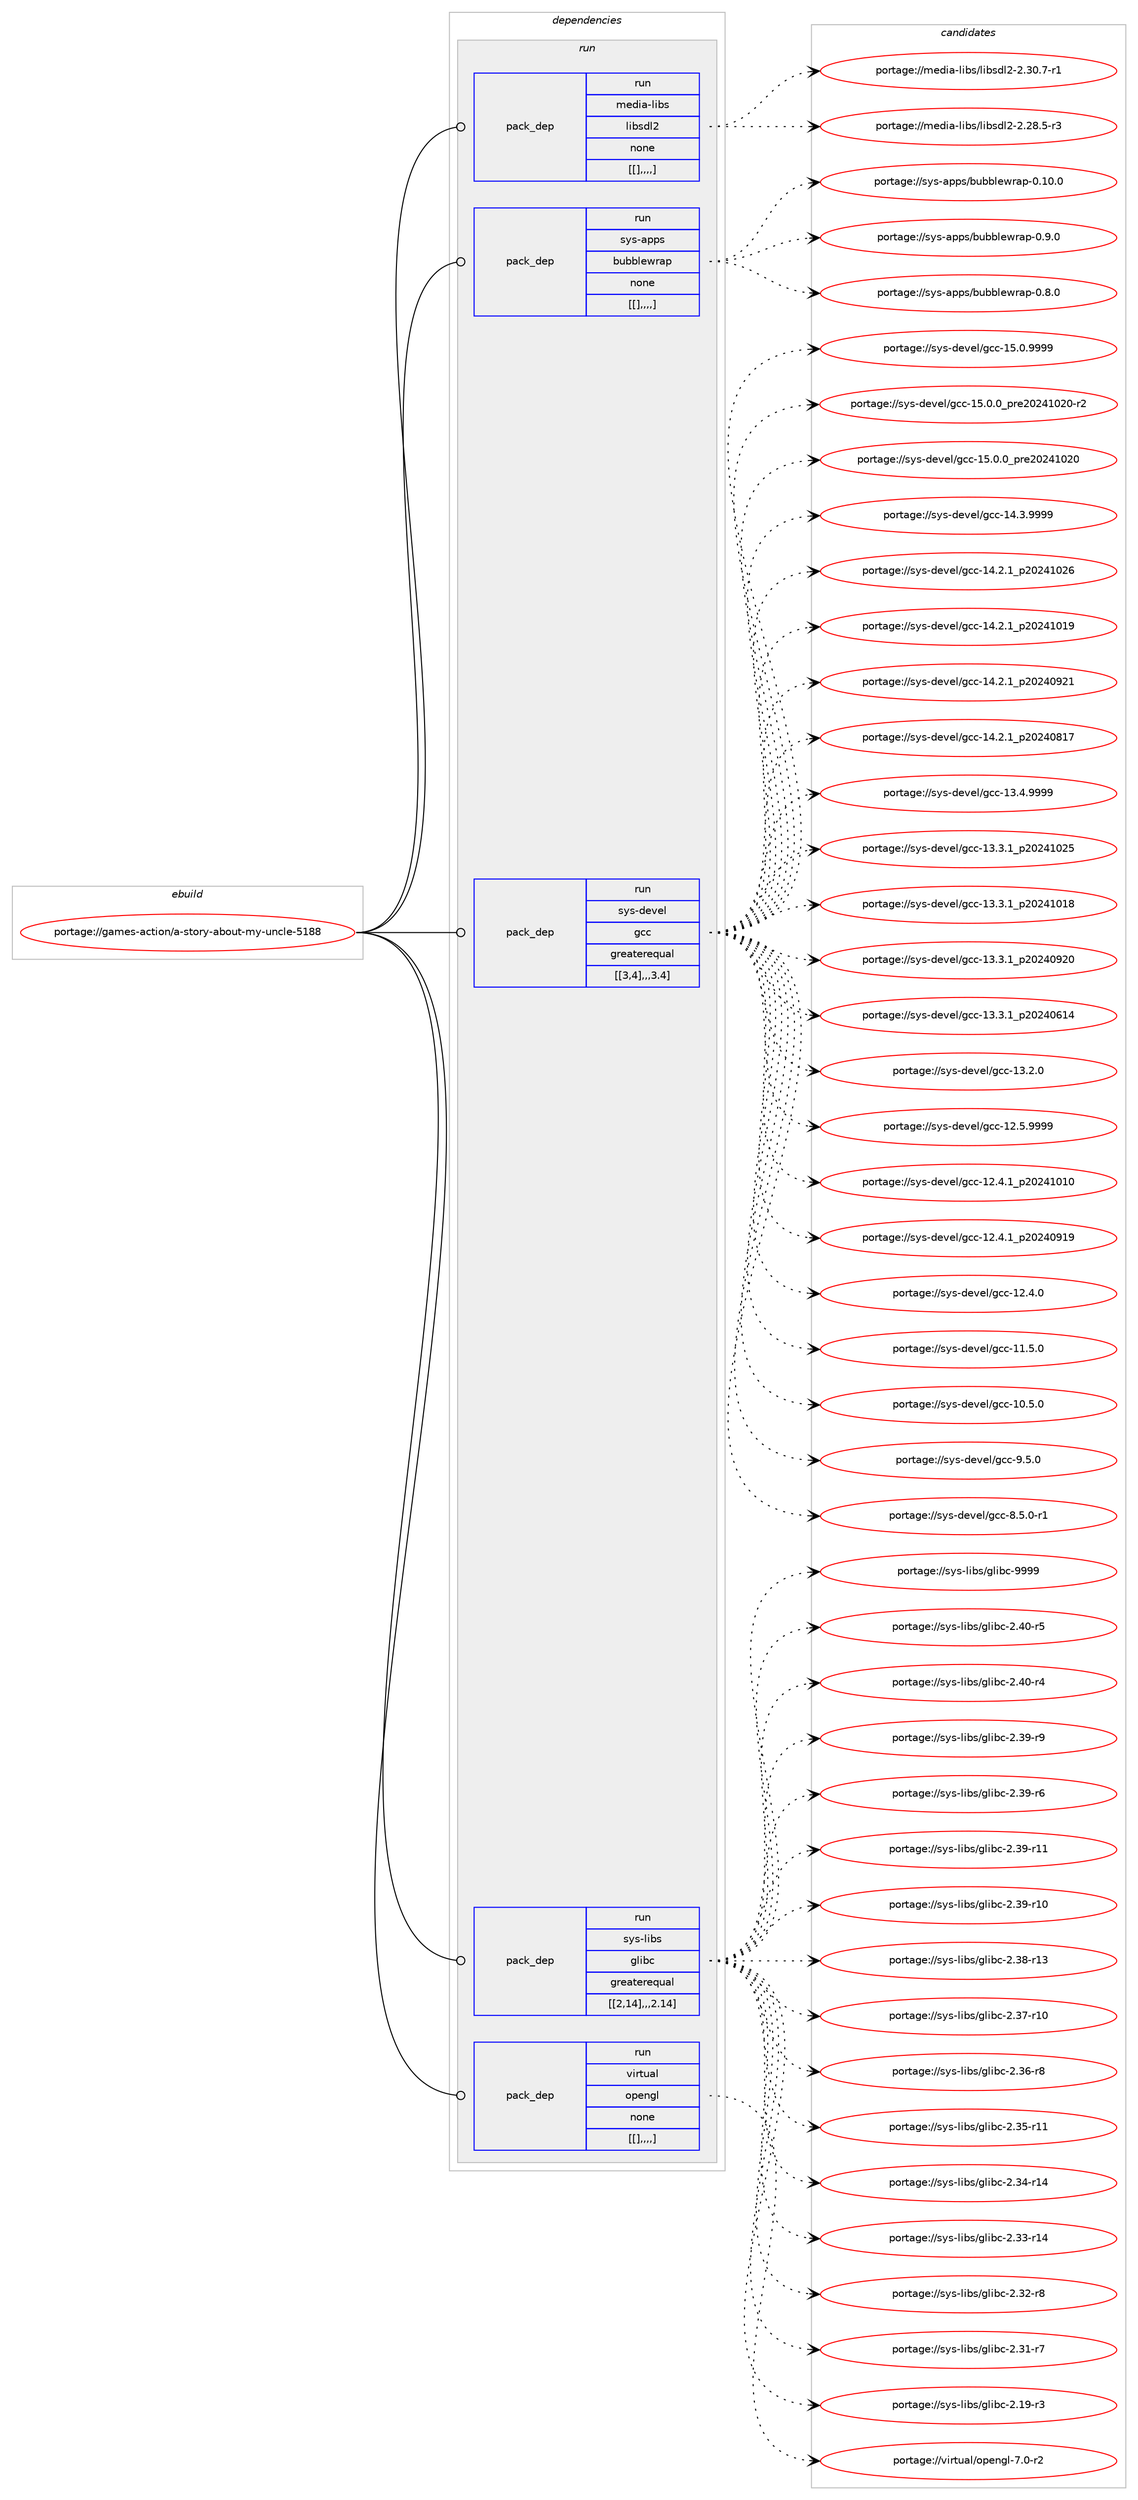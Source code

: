 digraph prolog {

# *************
# Graph options
# *************

newrank=true;
concentrate=true;
compound=true;
graph [rankdir=LR,fontname=Helvetica,fontsize=10,ranksep=1.5];#, ranksep=2.5, nodesep=0.2];
edge  [arrowhead=vee];
node  [fontname=Helvetica,fontsize=10];

# **********
# The ebuild
# **********

subgraph cluster_leftcol {
color=gray;
label=<<i>ebuild</i>>;
id [label="portage://games-action/a-story-about-my-uncle-5188", color=red, width=4, href="../games-action/a-story-about-my-uncle-5188.svg"];
}

# ****************
# The dependencies
# ****************

subgraph cluster_midcol {
color=gray;
label=<<i>dependencies</i>>;
subgraph cluster_compile {
fillcolor="#eeeeee";
style=filled;
label=<<i>compile</i>>;
}
subgraph cluster_compileandrun {
fillcolor="#eeeeee";
style=filled;
label=<<i>compile and run</i>>;
}
subgraph cluster_run {
fillcolor="#eeeeee";
style=filled;
label=<<i>run</i>>;
subgraph pack165849 {
dependency234781 [label=<<TABLE BORDER="0" CELLBORDER="1" CELLSPACING="0" CELLPADDING="4" WIDTH="220"><TR><TD ROWSPAN="6" CELLPADDING="30">pack_dep</TD></TR><TR><TD WIDTH="110">run</TD></TR><TR><TD>media-libs</TD></TR><TR><TD>libsdl2</TD></TR><TR><TD>none</TD></TR><TR><TD>[[],,,,]</TD></TR></TABLE>>, shape=none, color=blue];
}
id:e -> dependency234781:w [weight=20,style="solid",arrowhead="odot"];
subgraph pack165872 {
dependency234800 [label=<<TABLE BORDER="0" CELLBORDER="1" CELLSPACING="0" CELLPADDING="4" WIDTH="220"><TR><TD ROWSPAN="6" CELLPADDING="30">pack_dep</TD></TR><TR><TD WIDTH="110">run</TD></TR><TR><TD>sys-apps</TD></TR><TR><TD>bubblewrap</TD></TR><TR><TD>none</TD></TR><TR><TD>[[],,,,]</TD></TR></TABLE>>, shape=none, color=blue];
}
id:e -> dependency234800:w [weight=20,style="solid",arrowhead="odot"];
subgraph pack165907 {
dependency234866 [label=<<TABLE BORDER="0" CELLBORDER="1" CELLSPACING="0" CELLPADDING="4" WIDTH="220"><TR><TD ROWSPAN="6" CELLPADDING="30">pack_dep</TD></TR><TR><TD WIDTH="110">run</TD></TR><TR><TD>sys-devel</TD></TR><TR><TD>gcc</TD></TR><TR><TD>greaterequal</TD></TR><TR><TD>[[3,4],,,3.4]</TD></TR></TABLE>>, shape=none, color=blue];
}
id:e -> dependency234866:w [weight=20,style="solid",arrowhead="odot"];
subgraph pack165950 {
dependency234901 [label=<<TABLE BORDER="0" CELLBORDER="1" CELLSPACING="0" CELLPADDING="4" WIDTH="220"><TR><TD ROWSPAN="6" CELLPADDING="30">pack_dep</TD></TR><TR><TD WIDTH="110">run</TD></TR><TR><TD>sys-libs</TD></TR><TR><TD>glibc</TD></TR><TR><TD>greaterequal</TD></TR><TR><TD>[[2,14],,,2.14]</TD></TR></TABLE>>, shape=none, color=blue];
}
id:e -> dependency234901:w [weight=20,style="solid",arrowhead="odot"];
subgraph pack165965 {
dependency234923 [label=<<TABLE BORDER="0" CELLBORDER="1" CELLSPACING="0" CELLPADDING="4" WIDTH="220"><TR><TD ROWSPAN="6" CELLPADDING="30">pack_dep</TD></TR><TR><TD WIDTH="110">run</TD></TR><TR><TD>virtual</TD></TR><TR><TD>opengl</TD></TR><TR><TD>none</TD></TR><TR><TD>[[],,,,]</TD></TR></TABLE>>, shape=none, color=blue];
}
id:e -> dependency234923:w [weight=20,style="solid",arrowhead="odot"];
}
}

# **************
# The candidates
# **************

subgraph cluster_choices {
rank=same;
color=gray;
label=<<i>candidates</i>>;

subgraph choice165314 {
color=black;
nodesep=1;
choice109101100105974510810598115471081059811510010850455046514846554511449 [label="portage://media-libs/libsdl2-2.30.7-r1", color=red, width=4,href="../media-libs/libsdl2-2.30.7-r1.svg"];
choice109101100105974510810598115471081059811510010850455046505646534511451 [label="portage://media-libs/libsdl2-2.28.5-r3", color=red, width=4,href="../media-libs/libsdl2-2.28.5-r3.svg"];
dependency234781:e -> choice109101100105974510810598115471081059811510010850455046514846554511449:w [style=dotted,weight="100"];
dependency234781:e -> choice109101100105974510810598115471081059811510010850455046505646534511451:w [style=dotted,weight="100"];
}
subgraph choice165318 {
color=black;
nodesep=1;
choice1151211154597112112115479811798981081011191149711245484649484648 [label="portage://sys-apps/bubblewrap-0.10.0", color=red, width=4,href="../sys-apps/bubblewrap-0.10.0.svg"];
choice11512111545971121121154798117989810810111911497112454846574648 [label="portage://sys-apps/bubblewrap-0.9.0", color=red, width=4,href="../sys-apps/bubblewrap-0.9.0.svg"];
choice11512111545971121121154798117989810810111911497112454846564648 [label="portage://sys-apps/bubblewrap-0.8.0", color=red, width=4,href="../sys-apps/bubblewrap-0.8.0.svg"];
dependency234800:e -> choice1151211154597112112115479811798981081011191149711245484649484648:w [style=dotted,weight="100"];
dependency234800:e -> choice11512111545971121121154798117989810810111911497112454846574648:w [style=dotted,weight="100"];
dependency234800:e -> choice11512111545971121121154798117989810810111911497112454846564648:w [style=dotted,weight="100"];
}
subgraph choice165324 {
color=black;
nodesep=1;
choice1151211154510010111810110847103999945495346484657575757 [label="portage://sys-devel/gcc-15.0.9999", color=red, width=4,href="../sys-devel/gcc-15.0.9999.svg"];
choice11512111545100101118101108471039999454953464846489511211410150485052494850484511450 [label="portage://sys-devel/gcc-15.0.0_pre20241020-r2", color=red, width=4,href="../sys-devel/gcc-15.0.0_pre20241020-r2.svg"];
choice1151211154510010111810110847103999945495346484648951121141015048505249485048 [label="portage://sys-devel/gcc-15.0.0_pre20241020", color=red, width=4,href="../sys-devel/gcc-15.0.0_pre20241020.svg"];
choice1151211154510010111810110847103999945495246514657575757 [label="portage://sys-devel/gcc-14.3.9999", color=red, width=4,href="../sys-devel/gcc-14.3.9999.svg"];
choice1151211154510010111810110847103999945495246504649951125048505249485054 [label="portage://sys-devel/gcc-14.2.1_p20241026", color=red, width=4,href="../sys-devel/gcc-14.2.1_p20241026.svg"];
choice1151211154510010111810110847103999945495246504649951125048505249484957 [label="portage://sys-devel/gcc-14.2.1_p20241019", color=red, width=4,href="../sys-devel/gcc-14.2.1_p20241019.svg"];
choice1151211154510010111810110847103999945495246504649951125048505248575049 [label="portage://sys-devel/gcc-14.2.1_p20240921", color=red, width=4,href="../sys-devel/gcc-14.2.1_p20240921.svg"];
choice1151211154510010111810110847103999945495246504649951125048505248564955 [label="portage://sys-devel/gcc-14.2.1_p20240817", color=red, width=4,href="../sys-devel/gcc-14.2.1_p20240817.svg"];
choice1151211154510010111810110847103999945495146524657575757 [label="portage://sys-devel/gcc-13.4.9999", color=red, width=4,href="../sys-devel/gcc-13.4.9999.svg"];
choice1151211154510010111810110847103999945495146514649951125048505249485053 [label="portage://sys-devel/gcc-13.3.1_p20241025", color=red, width=4,href="../sys-devel/gcc-13.3.1_p20241025.svg"];
choice1151211154510010111810110847103999945495146514649951125048505249484956 [label="portage://sys-devel/gcc-13.3.1_p20241018", color=red, width=4,href="../sys-devel/gcc-13.3.1_p20241018.svg"];
choice1151211154510010111810110847103999945495146514649951125048505248575048 [label="portage://sys-devel/gcc-13.3.1_p20240920", color=red, width=4,href="../sys-devel/gcc-13.3.1_p20240920.svg"];
choice1151211154510010111810110847103999945495146514649951125048505248544952 [label="portage://sys-devel/gcc-13.3.1_p20240614", color=red, width=4,href="../sys-devel/gcc-13.3.1_p20240614.svg"];
choice1151211154510010111810110847103999945495146504648 [label="portage://sys-devel/gcc-13.2.0", color=red, width=4,href="../sys-devel/gcc-13.2.0.svg"];
choice1151211154510010111810110847103999945495046534657575757 [label="portage://sys-devel/gcc-12.5.9999", color=red, width=4,href="../sys-devel/gcc-12.5.9999.svg"];
choice1151211154510010111810110847103999945495046524649951125048505249484948 [label="portage://sys-devel/gcc-12.4.1_p20241010", color=red, width=4,href="../sys-devel/gcc-12.4.1_p20241010.svg"];
choice1151211154510010111810110847103999945495046524649951125048505248574957 [label="portage://sys-devel/gcc-12.4.1_p20240919", color=red, width=4,href="../sys-devel/gcc-12.4.1_p20240919.svg"];
choice1151211154510010111810110847103999945495046524648 [label="portage://sys-devel/gcc-12.4.0", color=red, width=4,href="../sys-devel/gcc-12.4.0.svg"];
choice1151211154510010111810110847103999945494946534648 [label="portage://sys-devel/gcc-11.5.0", color=red, width=4,href="../sys-devel/gcc-11.5.0.svg"];
choice1151211154510010111810110847103999945494846534648 [label="portage://sys-devel/gcc-10.5.0", color=red, width=4,href="../sys-devel/gcc-10.5.0.svg"];
choice11512111545100101118101108471039999455746534648 [label="portage://sys-devel/gcc-9.5.0", color=red, width=4,href="../sys-devel/gcc-9.5.0.svg"];
choice115121115451001011181011084710399994556465346484511449 [label="portage://sys-devel/gcc-8.5.0-r1", color=red, width=4,href="../sys-devel/gcc-8.5.0-r1.svg"];
dependency234866:e -> choice1151211154510010111810110847103999945495346484657575757:w [style=dotted,weight="100"];
dependency234866:e -> choice11512111545100101118101108471039999454953464846489511211410150485052494850484511450:w [style=dotted,weight="100"];
dependency234866:e -> choice1151211154510010111810110847103999945495346484648951121141015048505249485048:w [style=dotted,weight="100"];
dependency234866:e -> choice1151211154510010111810110847103999945495246514657575757:w [style=dotted,weight="100"];
dependency234866:e -> choice1151211154510010111810110847103999945495246504649951125048505249485054:w [style=dotted,weight="100"];
dependency234866:e -> choice1151211154510010111810110847103999945495246504649951125048505249484957:w [style=dotted,weight="100"];
dependency234866:e -> choice1151211154510010111810110847103999945495246504649951125048505248575049:w [style=dotted,weight="100"];
dependency234866:e -> choice1151211154510010111810110847103999945495246504649951125048505248564955:w [style=dotted,weight="100"];
dependency234866:e -> choice1151211154510010111810110847103999945495146524657575757:w [style=dotted,weight="100"];
dependency234866:e -> choice1151211154510010111810110847103999945495146514649951125048505249485053:w [style=dotted,weight="100"];
dependency234866:e -> choice1151211154510010111810110847103999945495146514649951125048505249484956:w [style=dotted,weight="100"];
dependency234866:e -> choice1151211154510010111810110847103999945495146514649951125048505248575048:w [style=dotted,weight="100"];
dependency234866:e -> choice1151211154510010111810110847103999945495146514649951125048505248544952:w [style=dotted,weight="100"];
dependency234866:e -> choice1151211154510010111810110847103999945495146504648:w [style=dotted,weight="100"];
dependency234866:e -> choice1151211154510010111810110847103999945495046534657575757:w [style=dotted,weight="100"];
dependency234866:e -> choice1151211154510010111810110847103999945495046524649951125048505249484948:w [style=dotted,weight="100"];
dependency234866:e -> choice1151211154510010111810110847103999945495046524649951125048505248574957:w [style=dotted,weight="100"];
dependency234866:e -> choice1151211154510010111810110847103999945495046524648:w [style=dotted,weight="100"];
dependency234866:e -> choice1151211154510010111810110847103999945494946534648:w [style=dotted,weight="100"];
dependency234866:e -> choice1151211154510010111810110847103999945494846534648:w [style=dotted,weight="100"];
dependency234866:e -> choice11512111545100101118101108471039999455746534648:w [style=dotted,weight="100"];
dependency234866:e -> choice115121115451001011181011084710399994556465346484511449:w [style=dotted,weight="100"];
}
subgraph choice165344 {
color=black;
nodesep=1;
choice11512111545108105981154710310810598994557575757 [label="portage://sys-libs/glibc-9999", color=red, width=4,href="../sys-libs/glibc-9999.svg"];
choice115121115451081059811547103108105989945504652484511453 [label="portage://sys-libs/glibc-2.40-r5", color=red, width=4,href="../sys-libs/glibc-2.40-r5.svg"];
choice115121115451081059811547103108105989945504652484511452 [label="portage://sys-libs/glibc-2.40-r4", color=red, width=4,href="../sys-libs/glibc-2.40-r4.svg"];
choice115121115451081059811547103108105989945504651574511457 [label="portage://sys-libs/glibc-2.39-r9", color=red, width=4,href="../sys-libs/glibc-2.39-r9.svg"];
choice115121115451081059811547103108105989945504651574511454 [label="portage://sys-libs/glibc-2.39-r6", color=red, width=4,href="../sys-libs/glibc-2.39-r6.svg"];
choice11512111545108105981154710310810598994550465157451144949 [label="portage://sys-libs/glibc-2.39-r11", color=red, width=4,href="../sys-libs/glibc-2.39-r11.svg"];
choice11512111545108105981154710310810598994550465157451144948 [label="portage://sys-libs/glibc-2.39-r10", color=red, width=4,href="../sys-libs/glibc-2.39-r10.svg"];
choice11512111545108105981154710310810598994550465156451144951 [label="portage://sys-libs/glibc-2.38-r13", color=red, width=4,href="../sys-libs/glibc-2.38-r13.svg"];
choice11512111545108105981154710310810598994550465155451144948 [label="portage://sys-libs/glibc-2.37-r10", color=red, width=4,href="../sys-libs/glibc-2.37-r10.svg"];
choice115121115451081059811547103108105989945504651544511456 [label="portage://sys-libs/glibc-2.36-r8", color=red, width=4,href="../sys-libs/glibc-2.36-r8.svg"];
choice11512111545108105981154710310810598994550465153451144949 [label="portage://sys-libs/glibc-2.35-r11", color=red, width=4,href="../sys-libs/glibc-2.35-r11.svg"];
choice11512111545108105981154710310810598994550465152451144952 [label="portage://sys-libs/glibc-2.34-r14", color=red, width=4,href="../sys-libs/glibc-2.34-r14.svg"];
choice11512111545108105981154710310810598994550465151451144952 [label="portage://sys-libs/glibc-2.33-r14", color=red, width=4,href="../sys-libs/glibc-2.33-r14.svg"];
choice115121115451081059811547103108105989945504651504511456 [label="portage://sys-libs/glibc-2.32-r8", color=red, width=4,href="../sys-libs/glibc-2.32-r8.svg"];
choice115121115451081059811547103108105989945504651494511455 [label="portage://sys-libs/glibc-2.31-r7", color=red, width=4,href="../sys-libs/glibc-2.31-r7.svg"];
choice115121115451081059811547103108105989945504649574511451 [label="portage://sys-libs/glibc-2.19-r3", color=red, width=4,href="../sys-libs/glibc-2.19-r3.svg"];
dependency234901:e -> choice11512111545108105981154710310810598994557575757:w [style=dotted,weight="100"];
dependency234901:e -> choice115121115451081059811547103108105989945504652484511453:w [style=dotted,weight="100"];
dependency234901:e -> choice115121115451081059811547103108105989945504652484511452:w [style=dotted,weight="100"];
dependency234901:e -> choice115121115451081059811547103108105989945504651574511457:w [style=dotted,weight="100"];
dependency234901:e -> choice115121115451081059811547103108105989945504651574511454:w [style=dotted,weight="100"];
dependency234901:e -> choice11512111545108105981154710310810598994550465157451144949:w [style=dotted,weight="100"];
dependency234901:e -> choice11512111545108105981154710310810598994550465157451144948:w [style=dotted,weight="100"];
dependency234901:e -> choice11512111545108105981154710310810598994550465156451144951:w [style=dotted,weight="100"];
dependency234901:e -> choice11512111545108105981154710310810598994550465155451144948:w [style=dotted,weight="100"];
dependency234901:e -> choice115121115451081059811547103108105989945504651544511456:w [style=dotted,weight="100"];
dependency234901:e -> choice11512111545108105981154710310810598994550465153451144949:w [style=dotted,weight="100"];
dependency234901:e -> choice11512111545108105981154710310810598994550465152451144952:w [style=dotted,weight="100"];
dependency234901:e -> choice11512111545108105981154710310810598994550465151451144952:w [style=dotted,weight="100"];
dependency234901:e -> choice115121115451081059811547103108105989945504651504511456:w [style=dotted,weight="100"];
dependency234901:e -> choice115121115451081059811547103108105989945504651494511455:w [style=dotted,weight="100"];
dependency234901:e -> choice115121115451081059811547103108105989945504649574511451:w [style=dotted,weight="100"];
}
subgraph choice165361 {
color=black;
nodesep=1;
choice1181051141161179710847111112101110103108455546484511450 [label="portage://virtual/opengl-7.0-r2", color=red, width=4,href="../virtual/opengl-7.0-r2.svg"];
dependency234923:e -> choice1181051141161179710847111112101110103108455546484511450:w [style=dotted,weight="100"];
}
}

}
